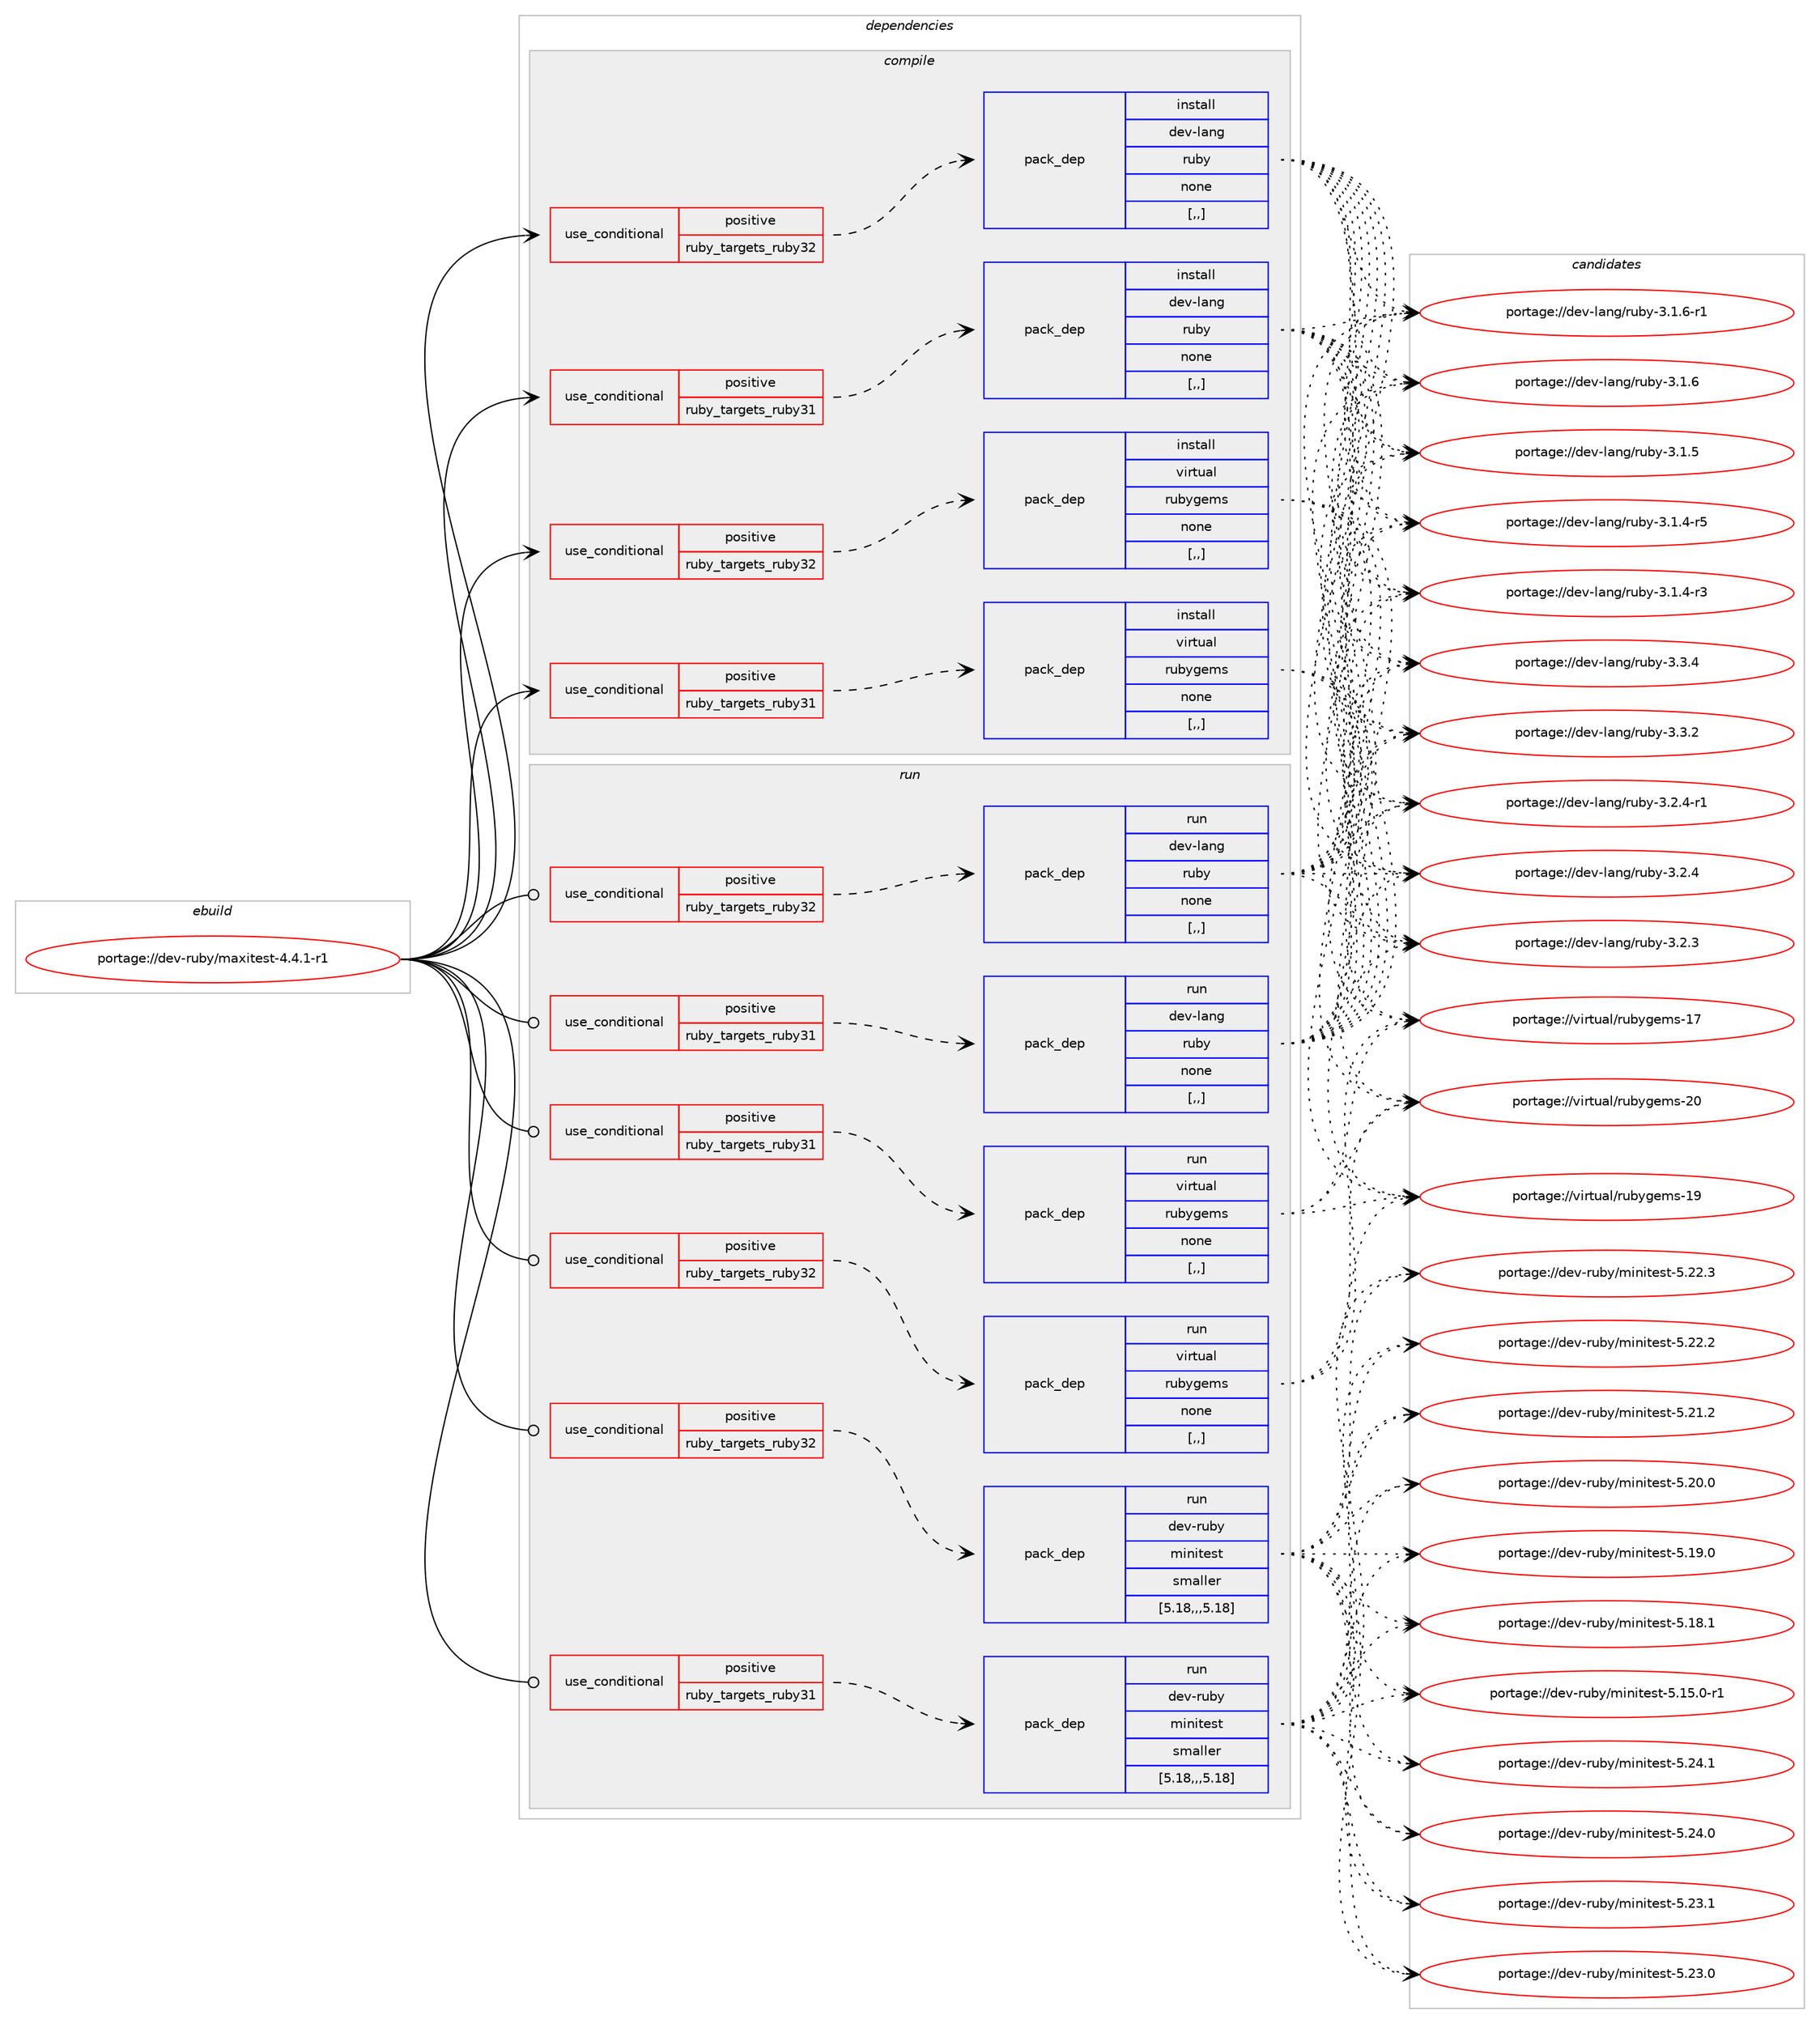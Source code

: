digraph prolog {

# *************
# Graph options
# *************

newrank=true;
concentrate=true;
compound=true;
graph [rankdir=LR,fontname=Helvetica,fontsize=10,ranksep=1.5];#, ranksep=2.5, nodesep=0.2];
edge  [arrowhead=vee];
node  [fontname=Helvetica,fontsize=10];

# **********
# The ebuild
# **********

subgraph cluster_leftcol {
color=gray;
label=<<i>ebuild</i>>;
id [label="portage://dev-ruby/maxitest-4.4.1-r1", color=red, width=4, href="../dev-ruby/maxitest-4.4.1-r1.svg"];
}

# ****************
# The dependencies
# ****************

subgraph cluster_midcol {
color=gray;
label=<<i>dependencies</i>>;
subgraph cluster_compile {
fillcolor="#eeeeee";
style=filled;
label=<<i>compile</i>>;
subgraph cond50654 {
dependency190157 [label=<<TABLE BORDER="0" CELLBORDER="1" CELLSPACING="0" CELLPADDING="4"><TR><TD ROWSPAN="3" CELLPADDING="10">use_conditional</TD></TR><TR><TD>positive</TD></TR><TR><TD>ruby_targets_ruby31</TD></TR></TABLE>>, shape=none, color=red];
subgraph pack138159 {
dependency190158 [label=<<TABLE BORDER="0" CELLBORDER="1" CELLSPACING="0" CELLPADDING="4" WIDTH="220"><TR><TD ROWSPAN="6" CELLPADDING="30">pack_dep</TD></TR><TR><TD WIDTH="110">install</TD></TR><TR><TD>dev-lang</TD></TR><TR><TD>ruby</TD></TR><TR><TD>none</TD></TR><TR><TD>[,,]</TD></TR></TABLE>>, shape=none, color=blue];
}
dependency190157:e -> dependency190158:w [weight=20,style="dashed",arrowhead="vee"];
}
id:e -> dependency190157:w [weight=20,style="solid",arrowhead="vee"];
subgraph cond50655 {
dependency190159 [label=<<TABLE BORDER="0" CELLBORDER="1" CELLSPACING="0" CELLPADDING="4"><TR><TD ROWSPAN="3" CELLPADDING="10">use_conditional</TD></TR><TR><TD>positive</TD></TR><TR><TD>ruby_targets_ruby31</TD></TR></TABLE>>, shape=none, color=red];
subgraph pack138160 {
dependency190160 [label=<<TABLE BORDER="0" CELLBORDER="1" CELLSPACING="0" CELLPADDING="4" WIDTH="220"><TR><TD ROWSPAN="6" CELLPADDING="30">pack_dep</TD></TR><TR><TD WIDTH="110">install</TD></TR><TR><TD>virtual</TD></TR><TR><TD>rubygems</TD></TR><TR><TD>none</TD></TR><TR><TD>[,,]</TD></TR></TABLE>>, shape=none, color=blue];
}
dependency190159:e -> dependency190160:w [weight=20,style="dashed",arrowhead="vee"];
}
id:e -> dependency190159:w [weight=20,style="solid",arrowhead="vee"];
subgraph cond50656 {
dependency190161 [label=<<TABLE BORDER="0" CELLBORDER="1" CELLSPACING="0" CELLPADDING="4"><TR><TD ROWSPAN="3" CELLPADDING="10">use_conditional</TD></TR><TR><TD>positive</TD></TR><TR><TD>ruby_targets_ruby32</TD></TR></TABLE>>, shape=none, color=red];
subgraph pack138161 {
dependency190162 [label=<<TABLE BORDER="0" CELLBORDER="1" CELLSPACING="0" CELLPADDING="4" WIDTH="220"><TR><TD ROWSPAN="6" CELLPADDING="30">pack_dep</TD></TR><TR><TD WIDTH="110">install</TD></TR><TR><TD>dev-lang</TD></TR><TR><TD>ruby</TD></TR><TR><TD>none</TD></TR><TR><TD>[,,]</TD></TR></TABLE>>, shape=none, color=blue];
}
dependency190161:e -> dependency190162:w [weight=20,style="dashed",arrowhead="vee"];
}
id:e -> dependency190161:w [weight=20,style="solid",arrowhead="vee"];
subgraph cond50657 {
dependency190163 [label=<<TABLE BORDER="0" CELLBORDER="1" CELLSPACING="0" CELLPADDING="4"><TR><TD ROWSPAN="3" CELLPADDING="10">use_conditional</TD></TR><TR><TD>positive</TD></TR><TR><TD>ruby_targets_ruby32</TD></TR></TABLE>>, shape=none, color=red];
subgraph pack138162 {
dependency190164 [label=<<TABLE BORDER="0" CELLBORDER="1" CELLSPACING="0" CELLPADDING="4" WIDTH="220"><TR><TD ROWSPAN="6" CELLPADDING="30">pack_dep</TD></TR><TR><TD WIDTH="110">install</TD></TR><TR><TD>virtual</TD></TR><TR><TD>rubygems</TD></TR><TR><TD>none</TD></TR><TR><TD>[,,]</TD></TR></TABLE>>, shape=none, color=blue];
}
dependency190163:e -> dependency190164:w [weight=20,style="dashed",arrowhead="vee"];
}
id:e -> dependency190163:w [weight=20,style="solid",arrowhead="vee"];
}
subgraph cluster_compileandrun {
fillcolor="#eeeeee";
style=filled;
label=<<i>compile and run</i>>;
}
subgraph cluster_run {
fillcolor="#eeeeee";
style=filled;
label=<<i>run</i>>;
subgraph cond50658 {
dependency190165 [label=<<TABLE BORDER="0" CELLBORDER="1" CELLSPACING="0" CELLPADDING="4"><TR><TD ROWSPAN="3" CELLPADDING="10">use_conditional</TD></TR><TR><TD>positive</TD></TR><TR><TD>ruby_targets_ruby31</TD></TR></TABLE>>, shape=none, color=red];
subgraph pack138163 {
dependency190166 [label=<<TABLE BORDER="0" CELLBORDER="1" CELLSPACING="0" CELLPADDING="4" WIDTH="220"><TR><TD ROWSPAN="6" CELLPADDING="30">pack_dep</TD></TR><TR><TD WIDTH="110">run</TD></TR><TR><TD>dev-lang</TD></TR><TR><TD>ruby</TD></TR><TR><TD>none</TD></TR><TR><TD>[,,]</TD></TR></TABLE>>, shape=none, color=blue];
}
dependency190165:e -> dependency190166:w [weight=20,style="dashed",arrowhead="vee"];
}
id:e -> dependency190165:w [weight=20,style="solid",arrowhead="odot"];
subgraph cond50659 {
dependency190167 [label=<<TABLE BORDER="0" CELLBORDER="1" CELLSPACING="0" CELLPADDING="4"><TR><TD ROWSPAN="3" CELLPADDING="10">use_conditional</TD></TR><TR><TD>positive</TD></TR><TR><TD>ruby_targets_ruby31</TD></TR></TABLE>>, shape=none, color=red];
subgraph pack138164 {
dependency190168 [label=<<TABLE BORDER="0" CELLBORDER="1" CELLSPACING="0" CELLPADDING="4" WIDTH="220"><TR><TD ROWSPAN="6" CELLPADDING="30">pack_dep</TD></TR><TR><TD WIDTH="110">run</TD></TR><TR><TD>dev-ruby</TD></TR><TR><TD>minitest</TD></TR><TR><TD>smaller</TD></TR><TR><TD>[5.18,,,5.18]</TD></TR></TABLE>>, shape=none, color=blue];
}
dependency190167:e -> dependency190168:w [weight=20,style="dashed",arrowhead="vee"];
}
id:e -> dependency190167:w [weight=20,style="solid",arrowhead="odot"];
subgraph cond50660 {
dependency190169 [label=<<TABLE BORDER="0" CELLBORDER="1" CELLSPACING="0" CELLPADDING="4"><TR><TD ROWSPAN="3" CELLPADDING="10">use_conditional</TD></TR><TR><TD>positive</TD></TR><TR><TD>ruby_targets_ruby31</TD></TR></TABLE>>, shape=none, color=red];
subgraph pack138165 {
dependency190170 [label=<<TABLE BORDER="0" CELLBORDER="1" CELLSPACING="0" CELLPADDING="4" WIDTH="220"><TR><TD ROWSPAN="6" CELLPADDING="30">pack_dep</TD></TR><TR><TD WIDTH="110">run</TD></TR><TR><TD>virtual</TD></TR><TR><TD>rubygems</TD></TR><TR><TD>none</TD></TR><TR><TD>[,,]</TD></TR></TABLE>>, shape=none, color=blue];
}
dependency190169:e -> dependency190170:w [weight=20,style="dashed",arrowhead="vee"];
}
id:e -> dependency190169:w [weight=20,style="solid",arrowhead="odot"];
subgraph cond50661 {
dependency190171 [label=<<TABLE BORDER="0" CELLBORDER="1" CELLSPACING="0" CELLPADDING="4"><TR><TD ROWSPAN="3" CELLPADDING="10">use_conditional</TD></TR><TR><TD>positive</TD></TR><TR><TD>ruby_targets_ruby32</TD></TR></TABLE>>, shape=none, color=red];
subgraph pack138166 {
dependency190172 [label=<<TABLE BORDER="0" CELLBORDER="1" CELLSPACING="0" CELLPADDING="4" WIDTH="220"><TR><TD ROWSPAN="6" CELLPADDING="30">pack_dep</TD></TR><TR><TD WIDTH="110">run</TD></TR><TR><TD>dev-lang</TD></TR><TR><TD>ruby</TD></TR><TR><TD>none</TD></TR><TR><TD>[,,]</TD></TR></TABLE>>, shape=none, color=blue];
}
dependency190171:e -> dependency190172:w [weight=20,style="dashed",arrowhead="vee"];
}
id:e -> dependency190171:w [weight=20,style="solid",arrowhead="odot"];
subgraph cond50662 {
dependency190173 [label=<<TABLE BORDER="0" CELLBORDER="1" CELLSPACING="0" CELLPADDING="4"><TR><TD ROWSPAN="3" CELLPADDING="10">use_conditional</TD></TR><TR><TD>positive</TD></TR><TR><TD>ruby_targets_ruby32</TD></TR></TABLE>>, shape=none, color=red];
subgraph pack138167 {
dependency190174 [label=<<TABLE BORDER="0" CELLBORDER="1" CELLSPACING="0" CELLPADDING="4" WIDTH="220"><TR><TD ROWSPAN="6" CELLPADDING="30">pack_dep</TD></TR><TR><TD WIDTH="110">run</TD></TR><TR><TD>dev-ruby</TD></TR><TR><TD>minitest</TD></TR><TR><TD>smaller</TD></TR><TR><TD>[5.18,,,5.18]</TD></TR></TABLE>>, shape=none, color=blue];
}
dependency190173:e -> dependency190174:w [weight=20,style="dashed",arrowhead="vee"];
}
id:e -> dependency190173:w [weight=20,style="solid",arrowhead="odot"];
subgraph cond50663 {
dependency190175 [label=<<TABLE BORDER="0" CELLBORDER="1" CELLSPACING="0" CELLPADDING="4"><TR><TD ROWSPAN="3" CELLPADDING="10">use_conditional</TD></TR><TR><TD>positive</TD></TR><TR><TD>ruby_targets_ruby32</TD></TR></TABLE>>, shape=none, color=red];
subgraph pack138168 {
dependency190176 [label=<<TABLE BORDER="0" CELLBORDER="1" CELLSPACING="0" CELLPADDING="4" WIDTH="220"><TR><TD ROWSPAN="6" CELLPADDING="30">pack_dep</TD></TR><TR><TD WIDTH="110">run</TD></TR><TR><TD>virtual</TD></TR><TR><TD>rubygems</TD></TR><TR><TD>none</TD></TR><TR><TD>[,,]</TD></TR></TABLE>>, shape=none, color=blue];
}
dependency190175:e -> dependency190176:w [weight=20,style="dashed",arrowhead="vee"];
}
id:e -> dependency190175:w [weight=20,style="solid",arrowhead="odot"];
}
}

# **************
# The candidates
# **************

subgraph cluster_choices {
rank=same;
color=gray;
label=<<i>candidates</i>>;

subgraph choice138159 {
color=black;
nodesep=1;
choice10010111845108971101034711411798121455146514652 [label="portage://dev-lang/ruby-3.3.4", color=red, width=4,href="../dev-lang/ruby-3.3.4.svg"];
choice10010111845108971101034711411798121455146514650 [label="portage://dev-lang/ruby-3.3.2", color=red, width=4,href="../dev-lang/ruby-3.3.2.svg"];
choice100101118451089711010347114117981214551465046524511449 [label="portage://dev-lang/ruby-3.2.4-r1", color=red, width=4,href="../dev-lang/ruby-3.2.4-r1.svg"];
choice10010111845108971101034711411798121455146504652 [label="portage://dev-lang/ruby-3.2.4", color=red, width=4,href="../dev-lang/ruby-3.2.4.svg"];
choice10010111845108971101034711411798121455146504651 [label="portage://dev-lang/ruby-3.2.3", color=red, width=4,href="../dev-lang/ruby-3.2.3.svg"];
choice100101118451089711010347114117981214551464946544511449 [label="portage://dev-lang/ruby-3.1.6-r1", color=red, width=4,href="../dev-lang/ruby-3.1.6-r1.svg"];
choice10010111845108971101034711411798121455146494654 [label="portage://dev-lang/ruby-3.1.6", color=red, width=4,href="../dev-lang/ruby-3.1.6.svg"];
choice10010111845108971101034711411798121455146494653 [label="portage://dev-lang/ruby-3.1.5", color=red, width=4,href="../dev-lang/ruby-3.1.5.svg"];
choice100101118451089711010347114117981214551464946524511453 [label="portage://dev-lang/ruby-3.1.4-r5", color=red, width=4,href="../dev-lang/ruby-3.1.4-r5.svg"];
choice100101118451089711010347114117981214551464946524511451 [label="portage://dev-lang/ruby-3.1.4-r3", color=red, width=4,href="../dev-lang/ruby-3.1.4-r3.svg"];
dependency190158:e -> choice10010111845108971101034711411798121455146514652:w [style=dotted,weight="100"];
dependency190158:e -> choice10010111845108971101034711411798121455146514650:w [style=dotted,weight="100"];
dependency190158:e -> choice100101118451089711010347114117981214551465046524511449:w [style=dotted,weight="100"];
dependency190158:e -> choice10010111845108971101034711411798121455146504652:w [style=dotted,weight="100"];
dependency190158:e -> choice10010111845108971101034711411798121455146504651:w [style=dotted,weight="100"];
dependency190158:e -> choice100101118451089711010347114117981214551464946544511449:w [style=dotted,weight="100"];
dependency190158:e -> choice10010111845108971101034711411798121455146494654:w [style=dotted,weight="100"];
dependency190158:e -> choice10010111845108971101034711411798121455146494653:w [style=dotted,weight="100"];
dependency190158:e -> choice100101118451089711010347114117981214551464946524511453:w [style=dotted,weight="100"];
dependency190158:e -> choice100101118451089711010347114117981214551464946524511451:w [style=dotted,weight="100"];
}
subgraph choice138160 {
color=black;
nodesep=1;
choice118105114116117971084711411798121103101109115455048 [label="portage://virtual/rubygems-20", color=red, width=4,href="../virtual/rubygems-20.svg"];
choice118105114116117971084711411798121103101109115454957 [label="portage://virtual/rubygems-19", color=red, width=4,href="../virtual/rubygems-19.svg"];
choice118105114116117971084711411798121103101109115454955 [label="portage://virtual/rubygems-17", color=red, width=4,href="../virtual/rubygems-17.svg"];
dependency190160:e -> choice118105114116117971084711411798121103101109115455048:w [style=dotted,weight="100"];
dependency190160:e -> choice118105114116117971084711411798121103101109115454957:w [style=dotted,weight="100"];
dependency190160:e -> choice118105114116117971084711411798121103101109115454955:w [style=dotted,weight="100"];
}
subgraph choice138161 {
color=black;
nodesep=1;
choice10010111845108971101034711411798121455146514652 [label="portage://dev-lang/ruby-3.3.4", color=red, width=4,href="../dev-lang/ruby-3.3.4.svg"];
choice10010111845108971101034711411798121455146514650 [label="portage://dev-lang/ruby-3.3.2", color=red, width=4,href="../dev-lang/ruby-3.3.2.svg"];
choice100101118451089711010347114117981214551465046524511449 [label="portage://dev-lang/ruby-3.2.4-r1", color=red, width=4,href="../dev-lang/ruby-3.2.4-r1.svg"];
choice10010111845108971101034711411798121455146504652 [label="portage://dev-lang/ruby-3.2.4", color=red, width=4,href="../dev-lang/ruby-3.2.4.svg"];
choice10010111845108971101034711411798121455146504651 [label="portage://dev-lang/ruby-3.2.3", color=red, width=4,href="../dev-lang/ruby-3.2.3.svg"];
choice100101118451089711010347114117981214551464946544511449 [label="portage://dev-lang/ruby-3.1.6-r1", color=red, width=4,href="../dev-lang/ruby-3.1.6-r1.svg"];
choice10010111845108971101034711411798121455146494654 [label="portage://dev-lang/ruby-3.1.6", color=red, width=4,href="../dev-lang/ruby-3.1.6.svg"];
choice10010111845108971101034711411798121455146494653 [label="portage://dev-lang/ruby-3.1.5", color=red, width=4,href="../dev-lang/ruby-3.1.5.svg"];
choice100101118451089711010347114117981214551464946524511453 [label="portage://dev-lang/ruby-3.1.4-r5", color=red, width=4,href="../dev-lang/ruby-3.1.4-r5.svg"];
choice100101118451089711010347114117981214551464946524511451 [label="portage://dev-lang/ruby-3.1.4-r3", color=red, width=4,href="../dev-lang/ruby-3.1.4-r3.svg"];
dependency190162:e -> choice10010111845108971101034711411798121455146514652:w [style=dotted,weight="100"];
dependency190162:e -> choice10010111845108971101034711411798121455146514650:w [style=dotted,weight="100"];
dependency190162:e -> choice100101118451089711010347114117981214551465046524511449:w [style=dotted,weight="100"];
dependency190162:e -> choice10010111845108971101034711411798121455146504652:w [style=dotted,weight="100"];
dependency190162:e -> choice10010111845108971101034711411798121455146504651:w [style=dotted,weight="100"];
dependency190162:e -> choice100101118451089711010347114117981214551464946544511449:w [style=dotted,weight="100"];
dependency190162:e -> choice10010111845108971101034711411798121455146494654:w [style=dotted,weight="100"];
dependency190162:e -> choice10010111845108971101034711411798121455146494653:w [style=dotted,weight="100"];
dependency190162:e -> choice100101118451089711010347114117981214551464946524511453:w [style=dotted,weight="100"];
dependency190162:e -> choice100101118451089711010347114117981214551464946524511451:w [style=dotted,weight="100"];
}
subgraph choice138162 {
color=black;
nodesep=1;
choice118105114116117971084711411798121103101109115455048 [label="portage://virtual/rubygems-20", color=red, width=4,href="../virtual/rubygems-20.svg"];
choice118105114116117971084711411798121103101109115454957 [label="portage://virtual/rubygems-19", color=red, width=4,href="../virtual/rubygems-19.svg"];
choice118105114116117971084711411798121103101109115454955 [label="portage://virtual/rubygems-17", color=red, width=4,href="../virtual/rubygems-17.svg"];
dependency190164:e -> choice118105114116117971084711411798121103101109115455048:w [style=dotted,weight="100"];
dependency190164:e -> choice118105114116117971084711411798121103101109115454957:w [style=dotted,weight="100"];
dependency190164:e -> choice118105114116117971084711411798121103101109115454955:w [style=dotted,weight="100"];
}
subgraph choice138163 {
color=black;
nodesep=1;
choice10010111845108971101034711411798121455146514652 [label="portage://dev-lang/ruby-3.3.4", color=red, width=4,href="../dev-lang/ruby-3.3.4.svg"];
choice10010111845108971101034711411798121455146514650 [label="portage://dev-lang/ruby-3.3.2", color=red, width=4,href="../dev-lang/ruby-3.3.2.svg"];
choice100101118451089711010347114117981214551465046524511449 [label="portage://dev-lang/ruby-3.2.4-r1", color=red, width=4,href="../dev-lang/ruby-3.2.4-r1.svg"];
choice10010111845108971101034711411798121455146504652 [label="portage://dev-lang/ruby-3.2.4", color=red, width=4,href="../dev-lang/ruby-3.2.4.svg"];
choice10010111845108971101034711411798121455146504651 [label="portage://dev-lang/ruby-3.2.3", color=red, width=4,href="../dev-lang/ruby-3.2.3.svg"];
choice100101118451089711010347114117981214551464946544511449 [label="portage://dev-lang/ruby-3.1.6-r1", color=red, width=4,href="../dev-lang/ruby-3.1.6-r1.svg"];
choice10010111845108971101034711411798121455146494654 [label="portage://dev-lang/ruby-3.1.6", color=red, width=4,href="../dev-lang/ruby-3.1.6.svg"];
choice10010111845108971101034711411798121455146494653 [label="portage://dev-lang/ruby-3.1.5", color=red, width=4,href="../dev-lang/ruby-3.1.5.svg"];
choice100101118451089711010347114117981214551464946524511453 [label="portage://dev-lang/ruby-3.1.4-r5", color=red, width=4,href="../dev-lang/ruby-3.1.4-r5.svg"];
choice100101118451089711010347114117981214551464946524511451 [label="portage://dev-lang/ruby-3.1.4-r3", color=red, width=4,href="../dev-lang/ruby-3.1.4-r3.svg"];
dependency190166:e -> choice10010111845108971101034711411798121455146514652:w [style=dotted,weight="100"];
dependency190166:e -> choice10010111845108971101034711411798121455146514650:w [style=dotted,weight="100"];
dependency190166:e -> choice100101118451089711010347114117981214551465046524511449:w [style=dotted,weight="100"];
dependency190166:e -> choice10010111845108971101034711411798121455146504652:w [style=dotted,weight="100"];
dependency190166:e -> choice10010111845108971101034711411798121455146504651:w [style=dotted,weight="100"];
dependency190166:e -> choice100101118451089711010347114117981214551464946544511449:w [style=dotted,weight="100"];
dependency190166:e -> choice10010111845108971101034711411798121455146494654:w [style=dotted,weight="100"];
dependency190166:e -> choice10010111845108971101034711411798121455146494653:w [style=dotted,weight="100"];
dependency190166:e -> choice100101118451089711010347114117981214551464946524511453:w [style=dotted,weight="100"];
dependency190166:e -> choice100101118451089711010347114117981214551464946524511451:w [style=dotted,weight="100"];
}
subgraph choice138164 {
color=black;
nodesep=1;
choice10010111845114117981214710910511010511610111511645534650524649 [label="portage://dev-ruby/minitest-5.24.1", color=red, width=4,href="../dev-ruby/minitest-5.24.1.svg"];
choice10010111845114117981214710910511010511610111511645534650524648 [label="portage://dev-ruby/minitest-5.24.0", color=red, width=4,href="../dev-ruby/minitest-5.24.0.svg"];
choice10010111845114117981214710910511010511610111511645534650514649 [label="portage://dev-ruby/minitest-5.23.1", color=red, width=4,href="../dev-ruby/minitest-5.23.1.svg"];
choice10010111845114117981214710910511010511610111511645534650514648 [label="portage://dev-ruby/minitest-5.23.0", color=red, width=4,href="../dev-ruby/minitest-5.23.0.svg"];
choice10010111845114117981214710910511010511610111511645534650504651 [label="portage://dev-ruby/minitest-5.22.3", color=red, width=4,href="../dev-ruby/minitest-5.22.3.svg"];
choice10010111845114117981214710910511010511610111511645534650504650 [label="portage://dev-ruby/minitest-5.22.2", color=red, width=4,href="../dev-ruby/minitest-5.22.2.svg"];
choice10010111845114117981214710910511010511610111511645534650494650 [label="portage://dev-ruby/minitest-5.21.2", color=red, width=4,href="../dev-ruby/minitest-5.21.2.svg"];
choice10010111845114117981214710910511010511610111511645534650484648 [label="portage://dev-ruby/minitest-5.20.0", color=red, width=4,href="../dev-ruby/minitest-5.20.0.svg"];
choice10010111845114117981214710910511010511610111511645534649574648 [label="portage://dev-ruby/minitest-5.19.0", color=red, width=4,href="../dev-ruby/minitest-5.19.0.svg"];
choice10010111845114117981214710910511010511610111511645534649564649 [label="portage://dev-ruby/minitest-5.18.1", color=red, width=4,href="../dev-ruby/minitest-5.18.1.svg"];
choice100101118451141179812147109105110105116101115116455346495346484511449 [label="portage://dev-ruby/minitest-5.15.0-r1", color=red, width=4,href="../dev-ruby/minitest-5.15.0-r1.svg"];
dependency190168:e -> choice10010111845114117981214710910511010511610111511645534650524649:w [style=dotted,weight="100"];
dependency190168:e -> choice10010111845114117981214710910511010511610111511645534650524648:w [style=dotted,weight="100"];
dependency190168:e -> choice10010111845114117981214710910511010511610111511645534650514649:w [style=dotted,weight="100"];
dependency190168:e -> choice10010111845114117981214710910511010511610111511645534650514648:w [style=dotted,weight="100"];
dependency190168:e -> choice10010111845114117981214710910511010511610111511645534650504651:w [style=dotted,weight="100"];
dependency190168:e -> choice10010111845114117981214710910511010511610111511645534650504650:w [style=dotted,weight="100"];
dependency190168:e -> choice10010111845114117981214710910511010511610111511645534650494650:w [style=dotted,weight="100"];
dependency190168:e -> choice10010111845114117981214710910511010511610111511645534650484648:w [style=dotted,weight="100"];
dependency190168:e -> choice10010111845114117981214710910511010511610111511645534649574648:w [style=dotted,weight="100"];
dependency190168:e -> choice10010111845114117981214710910511010511610111511645534649564649:w [style=dotted,weight="100"];
dependency190168:e -> choice100101118451141179812147109105110105116101115116455346495346484511449:w [style=dotted,weight="100"];
}
subgraph choice138165 {
color=black;
nodesep=1;
choice118105114116117971084711411798121103101109115455048 [label="portage://virtual/rubygems-20", color=red, width=4,href="../virtual/rubygems-20.svg"];
choice118105114116117971084711411798121103101109115454957 [label="portage://virtual/rubygems-19", color=red, width=4,href="../virtual/rubygems-19.svg"];
choice118105114116117971084711411798121103101109115454955 [label="portage://virtual/rubygems-17", color=red, width=4,href="../virtual/rubygems-17.svg"];
dependency190170:e -> choice118105114116117971084711411798121103101109115455048:w [style=dotted,weight="100"];
dependency190170:e -> choice118105114116117971084711411798121103101109115454957:w [style=dotted,weight="100"];
dependency190170:e -> choice118105114116117971084711411798121103101109115454955:w [style=dotted,weight="100"];
}
subgraph choice138166 {
color=black;
nodesep=1;
choice10010111845108971101034711411798121455146514652 [label="portage://dev-lang/ruby-3.3.4", color=red, width=4,href="../dev-lang/ruby-3.3.4.svg"];
choice10010111845108971101034711411798121455146514650 [label="portage://dev-lang/ruby-3.3.2", color=red, width=4,href="../dev-lang/ruby-3.3.2.svg"];
choice100101118451089711010347114117981214551465046524511449 [label="portage://dev-lang/ruby-3.2.4-r1", color=red, width=4,href="../dev-lang/ruby-3.2.4-r1.svg"];
choice10010111845108971101034711411798121455146504652 [label="portage://dev-lang/ruby-3.2.4", color=red, width=4,href="../dev-lang/ruby-3.2.4.svg"];
choice10010111845108971101034711411798121455146504651 [label="portage://dev-lang/ruby-3.2.3", color=red, width=4,href="../dev-lang/ruby-3.2.3.svg"];
choice100101118451089711010347114117981214551464946544511449 [label="portage://dev-lang/ruby-3.1.6-r1", color=red, width=4,href="../dev-lang/ruby-3.1.6-r1.svg"];
choice10010111845108971101034711411798121455146494654 [label="portage://dev-lang/ruby-3.1.6", color=red, width=4,href="../dev-lang/ruby-3.1.6.svg"];
choice10010111845108971101034711411798121455146494653 [label="portage://dev-lang/ruby-3.1.5", color=red, width=4,href="../dev-lang/ruby-3.1.5.svg"];
choice100101118451089711010347114117981214551464946524511453 [label="portage://dev-lang/ruby-3.1.4-r5", color=red, width=4,href="../dev-lang/ruby-3.1.4-r5.svg"];
choice100101118451089711010347114117981214551464946524511451 [label="portage://dev-lang/ruby-3.1.4-r3", color=red, width=4,href="../dev-lang/ruby-3.1.4-r3.svg"];
dependency190172:e -> choice10010111845108971101034711411798121455146514652:w [style=dotted,weight="100"];
dependency190172:e -> choice10010111845108971101034711411798121455146514650:w [style=dotted,weight="100"];
dependency190172:e -> choice100101118451089711010347114117981214551465046524511449:w [style=dotted,weight="100"];
dependency190172:e -> choice10010111845108971101034711411798121455146504652:w [style=dotted,weight="100"];
dependency190172:e -> choice10010111845108971101034711411798121455146504651:w [style=dotted,weight="100"];
dependency190172:e -> choice100101118451089711010347114117981214551464946544511449:w [style=dotted,weight="100"];
dependency190172:e -> choice10010111845108971101034711411798121455146494654:w [style=dotted,weight="100"];
dependency190172:e -> choice10010111845108971101034711411798121455146494653:w [style=dotted,weight="100"];
dependency190172:e -> choice100101118451089711010347114117981214551464946524511453:w [style=dotted,weight="100"];
dependency190172:e -> choice100101118451089711010347114117981214551464946524511451:w [style=dotted,weight="100"];
}
subgraph choice138167 {
color=black;
nodesep=1;
choice10010111845114117981214710910511010511610111511645534650524649 [label="portage://dev-ruby/minitest-5.24.1", color=red, width=4,href="../dev-ruby/minitest-5.24.1.svg"];
choice10010111845114117981214710910511010511610111511645534650524648 [label="portage://dev-ruby/minitest-5.24.0", color=red, width=4,href="../dev-ruby/minitest-5.24.0.svg"];
choice10010111845114117981214710910511010511610111511645534650514649 [label="portage://dev-ruby/minitest-5.23.1", color=red, width=4,href="../dev-ruby/minitest-5.23.1.svg"];
choice10010111845114117981214710910511010511610111511645534650514648 [label="portage://dev-ruby/minitest-5.23.0", color=red, width=4,href="../dev-ruby/minitest-5.23.0.svg"];
choice10010111845114117981214710910511010511610111511645534650504651 [label="portage://dev-ruby/minitest-5.22.3", color=red, width=4,href="../dev-ruby/minitest-5.22.3.svg"];
choice10010111845114117981214710910511010511610111511645534650504650 [label="portage://dev-ruby/minitest-5.22.2", color=red, width=4,href="../dev-ruby/minitest-5.22.2.svg"];
choice10010111845114117981214710910511010511610111511645534650494650 [label="portage://dev-ruby/minitest-5.21.2", color=red, width=4,href="../dev-ruby/minitest-5.21.2.svg"];
choice10010111845114117981214710910511010511610111511645534650484648 [label="portage://dev-ruby/minitest-5.20.0", color=red, width=4,href="../dev-ruby/minitest-5.20.0.svg"];
choice10010111845114117981214710910511010511610111511645534649574648 [label="portage://dev-ruby/minitest-5.19.0", color=red, width=4,href="../dev-ruby/minitest-5.19.0.svg"];
choice10010111845114117981214710910511010511610111511645534649564649 [label="portage://dev-ruby/minitest-5.18.1", color=red, width=4,href="../dev-ruby/minitest-5.18.1.svg"];
choice100101118451141179812147109105110105116101115116455346495346484511449 [label="portage://dev-ruby/minitest-5.15.0-r1", color=red, width=4,href="../dev-ruby/minitest-5.15.0-r1.svg"];
dependency190174:e -> choice10010111845114117981214710910511010511610111511645534650524649:w [style=dotted,weight="100"];
dependency190174:e -> choice10010111845114117981214710910511010511610111511645534650524648:w [style=dotted,weight="100"];
dependency190174:e -> choice10010111845114117981214710910511010511610111511645534650514649:w [style=dotted,weight="100"];
dependency190174:e -> choice10010111845114117981214710910511010511610111511645534650514648:w [style=dotted,weight="100"];
dependency190174:e -> choice10010111845114117981214710910511010511610111511645534650504651:w [style=dotted,weight="100"];
dependency190174:e -> choice10010111845114117981214710910511010511610111511645534650504650:w [style=dotted,weight="100"];
dependency190174:e -> choice10010111845114117981214710910511010511610111511645534650494650:w [style=dotted,weight="100"];
dependency190174:e -> choice10010111845114117981214710910511010511610111511645534650484648:w [style=dotted,weight="100"];
dependency190174:e -> choice10010111845114117981214710910511010511610111511645534649574648:w [style=dotted,weight="100"];
dependency190174:e -> choice10010111845114117981214710910511010511610111511645534649564649:w [style=dotted,weight="100"];
dependency190174:e -> choice100101118451141179812147109105110105116101115116455346495346484511449:w [style=dotted,weight="100"];
}
subgraph choice138168 {
color=black;
nodesep=1;
choice118105114116117971084711411798121103101109115455048 [label="portage://virtual/rubygems-20", color=red, width=4,href="../virtual/rubygems-20.svg"];
choice118105114116117971084711411798121103101109115454957 [label="portage://virtual/rubygems-19", color=red, width=4,href="../virtual/rubygems-19.svg"];
choice118105114116117971084711411798121103101109115454955 [label="portage://virtual/rubygems-17", color=red, width=4,href="../virtual/rubygems-17.svg"];
dependency190176:e -> choice118105114116117971084711411798121103101109115455048:w [style=dotted,weight="100"];
dependency190176:e -> choice118105114116117971084711411798121103101109115454957:w [style=dotted,weight="100"];
dependency190176:e -> choice118105114116117971084711411798121103101109115454955:w [style=dotted,weight="100"];
}
}

}
